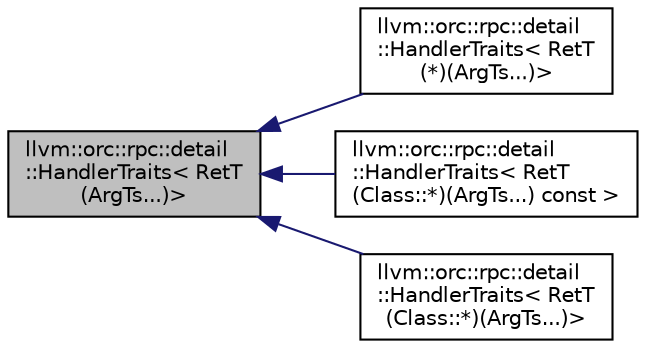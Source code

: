 digraph "llvm::orc::rpc::detail::HandlerTraits&lt; RetT(ArgTs...)&gt;"
{
 // LATEX_PDF_SIZE
  bgcolor="transparent";
  edge [fontname="Helvetica",fontsize="10",labelfontname="Helvetica",labelfontsize="10"];
  node [fontname="Helvetica",fontsize="10",shape="box"];
  rankdir="LR";
  Node1 [label="llvm::orc::rpc::detail\l::HandlerTraits\< RetT\l(ArgTs...)\>",height=0.2,width=0.4,color="black", fillcolor="grey75", style="filled", fontcolor="black",tooltip=" "];
  Node1 -> Node2 [dir="back",color="midnightblue",fontsize="10",style="solid",fontname="Helvetica"];
  Node2 [label="llvm::orc::rpc::detail\l::HandlerTraits\< RetT\l(*)(ArgTs...)\>",height=0.2,width=0.4,color="black",URL="$classllvm_1_1orc_1_1rpc_1_1detail_1_1HandlerTraits_3_01RetT_07_5_08_07ArgTs_8_8_8_08_4.html",tooltip=" "];
  Node1 -> Node3 [dir="back",color="midnightblue",fontsize="10",style="solid",fontname="Helvetica"];
  Node3 [label="llvm::orc::rpc::detail\l::HandlerTraits\< RetT\l(Class::*)(ArgTs...) const \>",height=0.2,width=0.4,color="black",URL="$classllvm_1_1orc_1_1rpc_1_1detail_1_1HandlerTraits_3_01RetT_07Class_1_1_5_08_07ArgTs_8_8_8_08_01const_01_4.html",tooltip=" "];
  Node1 -> Node4 [dir="back",color="midnightblue",fontsize="10",style="solid",fontname="Helvetica"];
  Node4 [label="llvm::orc::rpc::detail\l::HandlerTraits\< RetT\l(Class::*)(ArgTs...)\>",height=0.2,width=0.4,color="black",URL="$classllvm_1_1orc_1_1rpc_1_1detail_1_1HandlerTraits_3_01RetT_07Class_1_1_5_08_07ArgTs_8_8_8_08_4.html",tooltip=" "];
}
